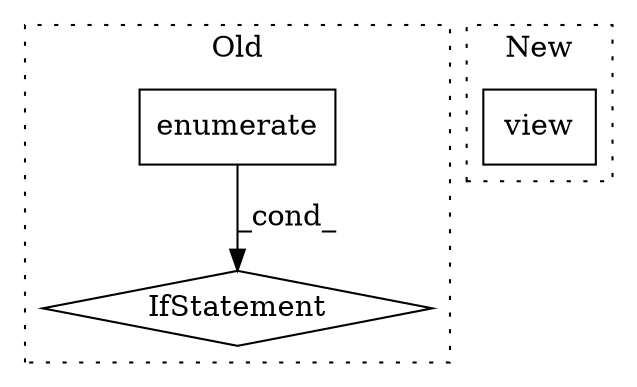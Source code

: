 digraph G {
subgraph cluster0 {
1 [label="enumerate" a="32" s="12749,12776" l="10,1" shape="box"];
3 [label="IfStatement" a="25" s="12791,12848" l="4,2" shape="diamond"];
label = "Old";
style="dotted";
}
subgraph cluster1 {
2 [label="view" a="32" s="12552,12559" l="5,1" shape="box"];
label = "New";
style="dotted";
}
1 -> 3 [label="_cond_"];
}